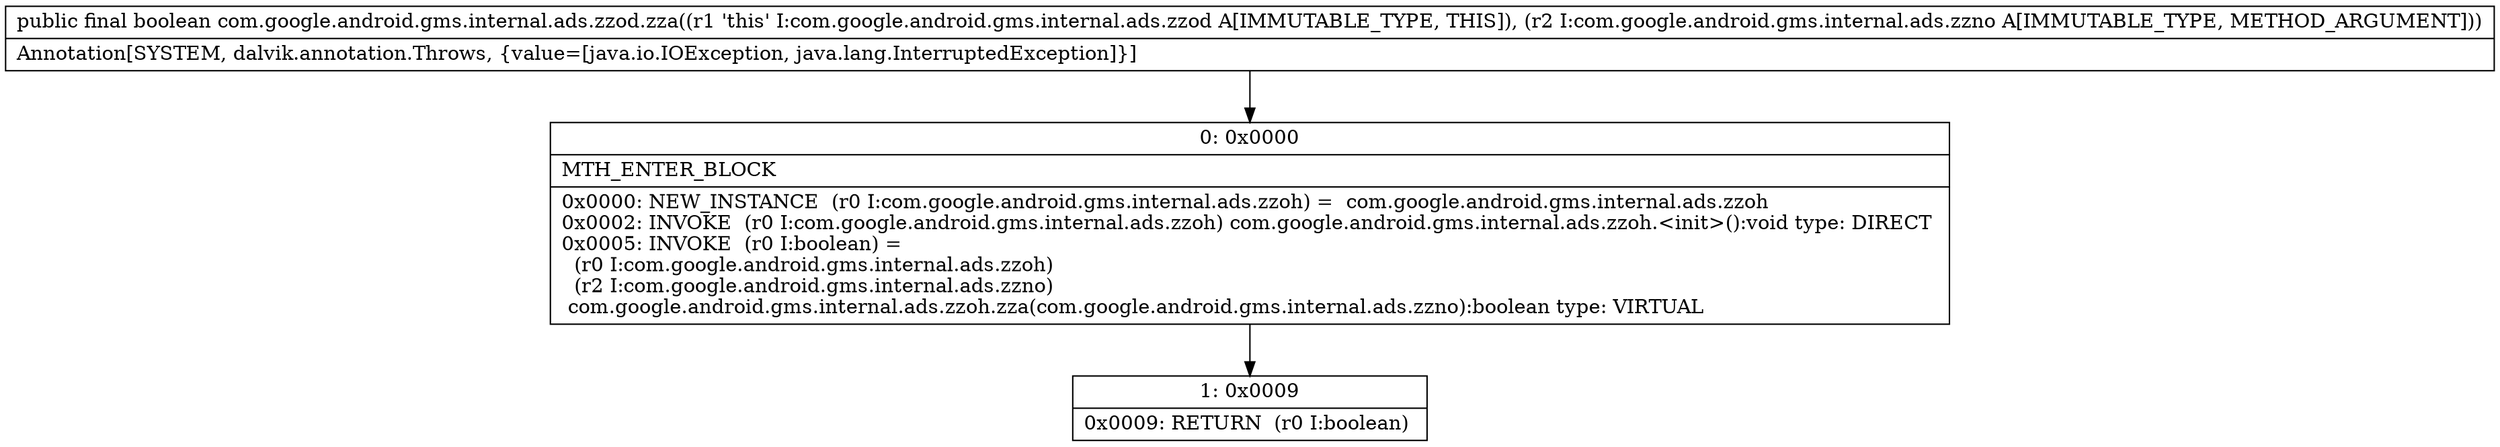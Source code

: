 digraph "CFG forcom.google.android.gms.internal.ads.zzod.zza(Lcom\/google\/android\/gms\/internal\/ads\/zzno;)Z" {
Node_0 [shape=record,label="{0\:\ 0x0000|MTH_ENTER_BLOCK\l|0x0000: NEW_INSTANCE  (r0 I:com.google.android.gms.internal.ads.zzoh) =  com.google.android.gms.internal.ads.zzoh \l0x0002: INVOKE  (r0 I:com.google.android.gms.internal.ads.zzoh) com.google.android.gms.internal.ads.zzoh.\<init\>():void type: DIRECT \l0x0005: INVOKE  (r0 I:boolean) = \l  (r0 I:com.google.android.gms.internal.ads.zzoh)\l  (r2 I:com.google.android.gms.internal.ads.zzno)\l com.google.android.gms.internal.ads.zzoh.zza(com.google.android.gms.internal.ads.zzno):boolean type: VIRTUAL \l}"];
Node_1 [shape=record,label="{1\:\ 0x0009|0x0009: RETURN  (r0 I:boolean) \l}"];
MethodNode[shape=record,label="{public final boolean com.google.android.gms.internal.ads.zzod.zza((r1 'this' I:com.google.android.gms.internal.ads.zzod A[IMMUTABLE_TYPE, THIS]), (r2 I:com.google.android.gms.internal.ads.zzno A[IMMUTABLE_TYPE, METHOD_ARGUMENT]))  | Annotation[SYSTEM, dalvik.annotation.Throws, \{value=[java.io.IOException, java.lang.InterruptedException]\}]\l}"];
MethodNode -> Node_0;
Node_0 -> Node_1;
}

